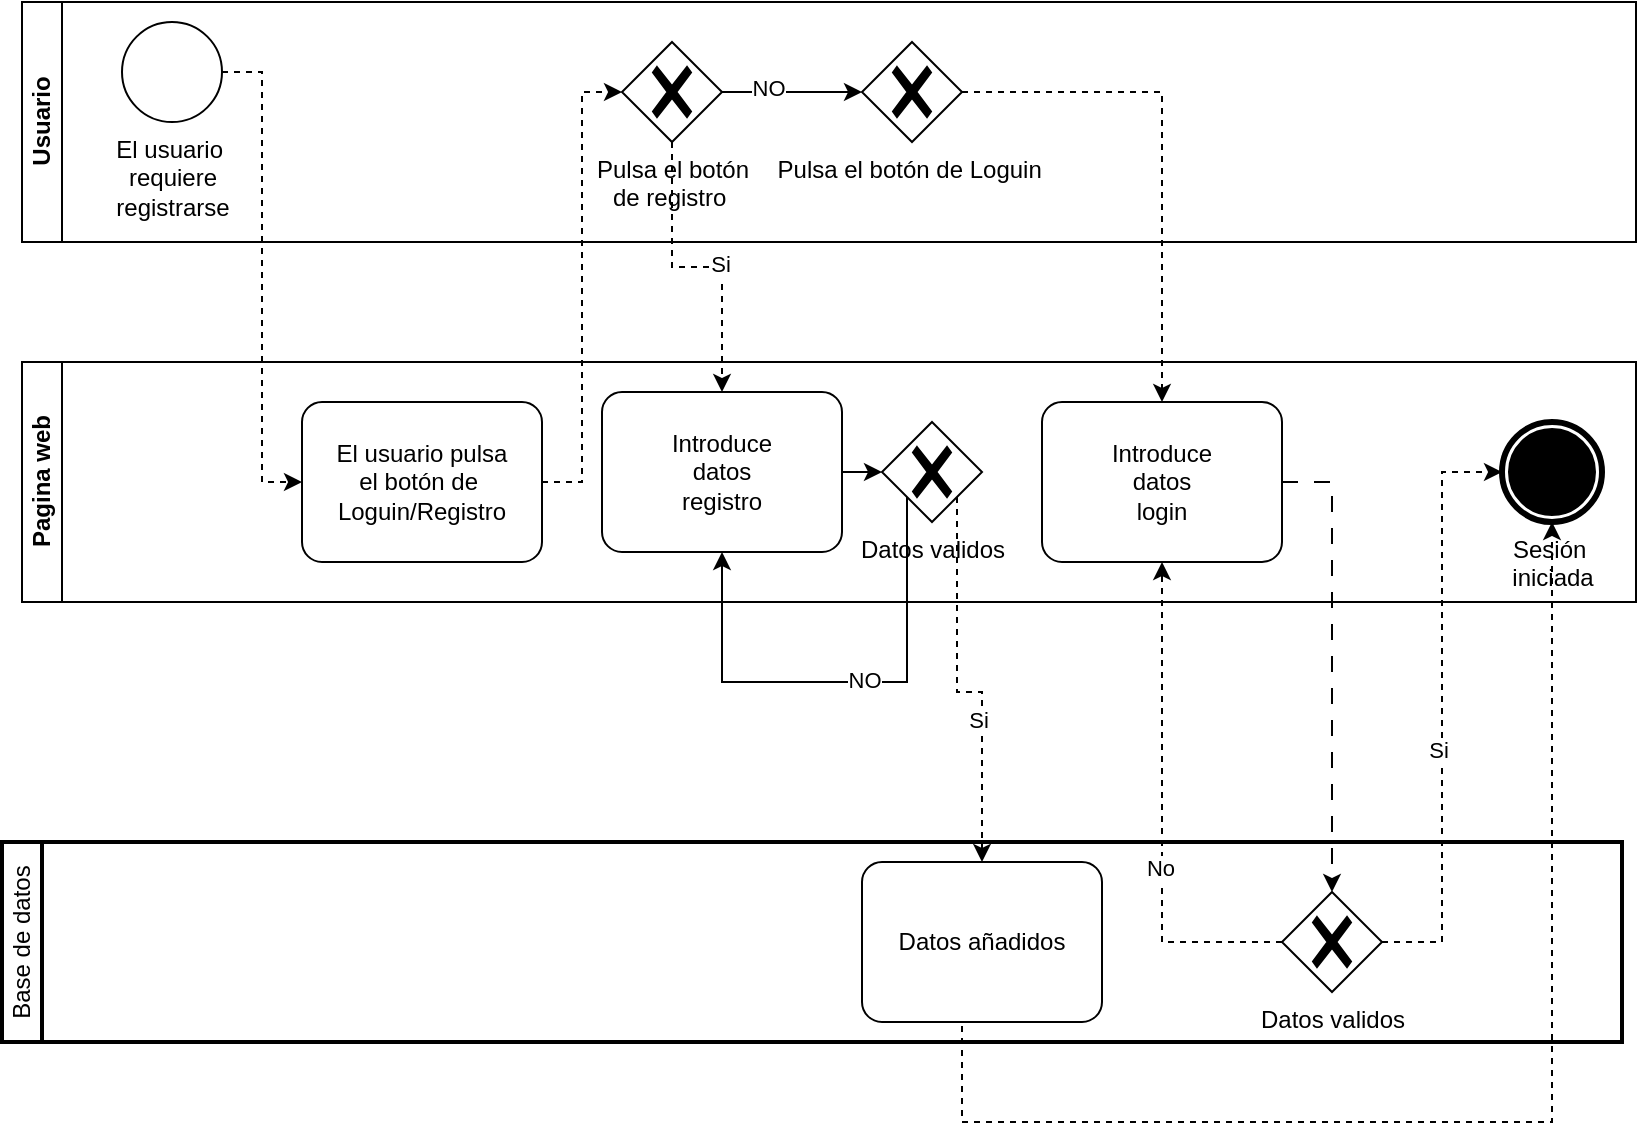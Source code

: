 <mxfile version="24.2.3" type="device">
  <diagram name="Página-1" id="0SeqWyHHG15l9BgGzYhG">
    <mxGraphModel dx="1258" dy="777" grid="1" gridSize="10" guides="1" tooltips="1" connect="1" arrows="1" fold="1" page="1" pageScale="1" pageWidth="827" pageHeight="1169" math="0" shadow="0">
      <root>
        <mxCell id="0" />
        <mxCell id="1" parent="0" />
        <mxCell id="dZsoKdkt2LSGwNKG-obv-9" value="Usuario" style="swimlane;html=1;startSize=20;horizontal=0;" vertex="1" parent="1">
          <mxGeometry x="10" y="50" width="807" height="120" as="geometry" />
        </mxCell>
        <mxCell id="dZsoKdkt2LSGwNKG-obv-5" value="El usuario&amp;nbsp;&lt;div&gt;requiere&lt;div&gt;registrarse&lt;/div&gt;&lt;/div&gt;" style="points=[[0.145,0.145,0],[0.5,0,0],[0.855,0.145,0],[1,0.5,0],[0.855,0.855,0],[0.5,1,0],[0.145,0.855,0],[0,0.5,0]];shape=mxgraph.bpmn.event;html=1;verticalLabelPosition=bottom;labelBackgroundColor=#ffffff;verticalAlign=top;align=center;perimeter=ellipsePerimeter;outlineConnect=0;aspect=fixed;outline=standard;symbol=general;" vertex="1" parent="dZsoKdkt2LSGwNKG-obv-9">
          <mxGeometry x="50" y="10" width="50" height="50" as="geometry" />
        </mxCell>
        <mxCell id="dZsoKdkt2LSGwNKG-obv-25" value="Pulsa el botón&lt;div&gt;de registro&amp;nbsp;&lt;/div&gt;" style="points=[[0.25,0.25,0],[0.5,0,0],[0.75,0.25,0],[1,0.5,0],[0.75,0.75,0],[0.5,1,0],[0.25,0.75,0],[0,0.5,0]];shape=mxgraph.bpmn.gateway2;html=1;verticalLabelPosition=bottom;labelBackgroundColor=#ffffff;verticalAlign=top;align=center;perimeter=rhombusPerimeter;outlineConnect=0;outline=none;symbol=none;gwType=exclusive;" vertex="1" parent="dZsoKdkt2LSGwNKG-obv-9">
          <mxGeometry x="300" y="20" width="50" height="50" as="geometry" />
        </mxCell>
        <mxCell id="dZsoKdkt2LSGwNKG-obv-28" value="Pulsa el botón de Loguin&amp;nbsp;" style="points=[[0.25,0.25,0],[0.5,0,0],[0.75,0.25,0],[1,0.5,0],[0.75,0.75,0],[0.5,1,0],[0.25,0.75,0],[0,0.5,0]];shape=mxgraph.bpmn.gateway2;html=1;verticalLabelPosition=bottom;labelBackgroundColor=#ffffff;verticalAlign=top;align=center;perimeter=rhombusPerimeter;outlineConnect=0;outline=none;symbol=none;gwType=exclusive;" vertex="1" parent="dZsoKdkt2LSGwNKG-obv-9">
          <mxGeometry x="420" y="20" width="50" height="50" as="geometry" />
        </mxCell>
        <mxCell id="dZsoKdkt2LSGwNKG-obv-29" style="edgeStyle=orthogonalEdgeStyle;rounded=0;orthogonalLoop=1;jettySize=auto;html=1;exitX=1;exitY=0.5;exitDx=0;exitDy=0;exitPerimeter=0;entryX=0;entryY=0.5;entryDx=0;entryDy=0;entryPerimeter=0;" edge="1" parent="dZsoKdkt2LSGwNKG-obv-9" source="dZsoKdkt2LSGwNKG-obv-25" target="dZsoKdkt2LSGwNKG-obv-28">
          <mxGeometry relative="1" as="geometry" />
        </mxCell>
        <mxCell id="dZsoKdkt2LSGwNKG-obv-30" value="NO" style="edgeLabel;html=1;align=center;verticalAlign=middle;resizable=0;points=[];" vertex="1" connectable="0" parent="dZsoKdkt2LSGwNKG-obv-29">
          <mxGeometry x="-0.36" y="2" relative="1" as="geometry">
            <mxPoint as="offset" />
          </mxGeometry>
        </mxCell>
        <mxCell id="dZsoKdkt2LSGwNKG-obv-27" style="edgeStyle=orthogonalEdgeStyle;rounded=0;orthogonalLoop=1;jettySize=auto;html=1;exitX=1;exitY=0.5;exitDx=0;exitDy=0;exitPerimeter=0;entryX=0;entryY=0.5;entryDx=0;entryDy=0;entryPerimeter=0;dashed=1;" edge="1" parent="1" source="dZsoKdkt2LSGwNKG-obv-5" target="dZsoKdkt2LSGwNKG-obv-31">
          <mxGeometry relative="1" as="geometry">
            <mxPoint x="310" y="280" as="targetPoint" />
          </mxGeometry>
        </mxCell>
        <mxCell id="dZsoKdkt2LSGwNKG-obv-33" style="edgeStyle=orthogonalEdgeStyle;rounded=0;orthogonalLoop=1;jettySize=auto;html=1;exitX=1;exitY=0.5;exitDx=0;exitDy=0;exitPerimeter=0;entryX=0;entryY=0.5;entryDx=0;entryDy=0;entryPerimeter=0;dashed=1;" edge="1" parent="1" source="dZsoKdkt2LSGwNKG-obv-31" target="dZsoKdkt2LSGwNKG-obv-25">
          <mxGeometry relative="1" as="geometry" />
        </mxCell>
        <mxCell id="dZsoKdkt2LSGwNKG-obv-35" style="edgeStyle=orthogonalEdgeStyle;rounded=0;orthogonalLoop=1;jettySize=auto;html=1;exitX=0.5;exitY=1;exitDx=0;exitDy=0;exitPerimeter=0;dashed=1;" edge="1" parent="1" source="dZsoKdkt2LSGwNKG-obv-25" target="dZsoKdkt2LSGwNKG-obv-34">
          <mxGeometry relative="1" as="geometry" />
        </mxCell>
        <mxCell id="dZsoKdkt2LSGwNKG-obv-36" value="Si" style="edgeLabel;html=1;align=center;verticalAlign=middle;resizable=0;points=[];" vertex="1" connectable="0" parent="dZsoKdkt2LSGwNKG-obv-35">
          <mxGeometry x="0.151" y="2" relative="1" as="geometry">
            <mxPoint as="offset" />
          </mxGeometry>
        </mxCell>
        <mxCell id="dZsoKdkt2LSGwNKG-obv-10" value="Pagina web" style="swimlane;html=1;startSize=20;horizontal=0;" vertex="1" parent="1">
          <mxGeometry x="10" y="230" width="807" height="120" as="geometry" />
        </mxCell>
        <mxCell id="dZsoKdkt2LSGwNKG-obv-31" value="&lt;span style=&quot;text-wrap: nowrap; background-color: rgb(255, 255, 255);&quot;&gt;El usuario pulsa&lt;/span&gt;&lt;div style=&quot;text-wrap: nowrap;&quot;&gt;el botón de&amp;nbsp;&lt;/div&gt;&lt;div style=&quot;text-wrap: nowrap;&quot;&gt;Loguin/Registro&lt;/div&gt;" style="points=[[0.25,0,0],[0.5,0,0],[0.75,0,0],[1,0.25,0],[1,0.5,0],[1,0.75,0],[0.75,1,0],[0.5,1,0],[0.25,1,0],[0,0.75,0],[0,0.5,0],[0,0.25,0]];shape=mxgraph.bpmn.task;whiteSpace=wrap;rectStyle=rounded;size=10;html=1;container=1;expand=0;collapsible=0;taskMarker=abstract;" vertex="1" parent="dZsoKdkt2LSGwNKG-obv-10">
          <mxGeometry x="140" y="20" width="120" height="80" as="geometry" />
        </mxCell>
        <mxCell id="dZsoKdkt2LSGwNKG-obv-34" value="Introduce&lt;div&gt;datos&lt;/div&gt;&lt;div&gt;registro&lt;/div&gt;" style="points=[[0.25,0,0],[0.5,0,0],[0.75,0,0],[1,0.25,0],[1,0.5,0],[1,0.75,0],[0.75,1,0],[0.5,1,0],[0.25,1,0],[0,0.75,0],[0,0.5,0],[0,0.25,0]];shape=mxgraph.bpmn.task;whiteSpace=wrap;rectStyle=rounded;size=10;html=1;container=1;expand=0;collapsible=0;taskMarker=abstract;" vertex="1" parent="dZsoKdkt2LSGwNKG-obv-10">
          <mxGeometry x="290" y="15" width="120" height="80" as="geometry" />
        </mxCell>
        <mxCell id="dZsoKdkt2LSGwNKG-obv-37" value="Datos validos" style="points=[[0.25,0.25,0],[0.5,0,0],[0.75,0.25,0],[1,0.5,0],[0.75,0.75,0],[0.5,1,0],[0.25,0.75,0],[0,0.5,0]];shape=mxgraph.bpmn.gateway2;html=1;verticalLabelPosition=bottom;labelBackgroundColor=#ffffff;verticalAlign=top;align=center;perimeter=rhombusPerimeter;outlineConnect=0;outline=none;symbol=none;gwType=exclusive;" vertex="1" parent="dZsoKdkt2LSGwNKG-obv-10">
          <mxGeometry x="430" y="30" width="50" height="50" as="geometry" />
        </mxCell>
        <mxCell id="dZsoKdkt2LSGwNKG-obv-38" style="edgeStyle=orthogonalEdgeStyle;rounded=0;orthogonalLoop=1;jettySize=auto;html=1;exitX=1;exitY=0.5;exitDx=0;exitDy=0;exitPerimeter=0;entryX=0;entryY=0.5;entryDx=0;entryDy=0;entryPerimeter=0;" edge="1" parent="dZsoKdkt2LSGwNKG-obv-10" source="dZsoKdkt2LSGwNKG-obv-34" target="dZsoKdkt2LSGwNKG-obv-37">
          <mxGeometry relative="1" as="geometry" />
        </mxCell>
        <mxCell id="dZsoKdkt2LSGwNKG-obv-39" style="edgeStyle=orthogonalEdgeStyle;rounded=0;orthogonalLoop=1;jettySize=auto;html=1;exitX=0.25;exitY=0.75;exitDx=0;exitDy=0;exitPerimeter=0;entryX=0.5;entryY=1;entryDx=0;entryDy=0;entryPerimeter=0;" edge="1" parent="dZsoKdkt2LSGwNKG-obv-10" source="dZsoKdkt2LSGwNKG-obv-37" target="dZsoKdkt2LSGwNKG-obv-34">
          <mxGeometry relative="1" as="geometry">
            <Array as="points">
              <mxPoint x="443" y="160" />
              <mxPoint x="350" y="160" />
            </Array>
          </mxGeometry>
        </mxCell>
        <mxCell id="dZsoKdkt2LSGwNKG-obv-40" value="NO" style="edgeLabel;html=1;align=center;verticalAlign=middle;resizable=0;points=[];" vertex="1" connectable="0" parent="dZsoKdkt2LSGwNKG-obv-39">
          <mxGeometry x="-0.09" y="-1" relative="1" as="geometry">
            <mxPoint as="offset" />
          </mxGeometry>
        </mxCell>
        <mxCell id="dZsoKdkt2LSGwNKG-obv-41" value="Introduce&lt;div&gt;datos&lt;/div&gt;&lt;div&gt;login&lt;/div&gt;" style="points=[[0.25,0,0],[0.5,0,0],[0.75,0,0],[1,0.25,0],[1,0.5,0],[1,0.75,0],[0.75,1,0],[0.5,1,0],[0.25,1,0],[0,0.75,0],[0,0.5,0],[0,0.25,0]];shape=mxgraph.bpmn.task;whiteSpace=wrap;rectStyle=rounded;size=10;html=1;container=1;expand=0;collapsible=0;taskMarker=abstract;" vertex="1" parent="dZsoKdkt2LSGwNKG-obv-10">
          <mxGeometry x="510" y="20" width="120" height="80" as="geometry" />
        </mxCell>
        <mxCell id="dZsoKdkt2LSGwNKG-obv-43" value="Sesión&amp;nbsp;&lt;div&gt;iniciada&lt;/div&gt;" style="points=[[0.145,0.145,0],[0.5,0,0],[0.855,0.145,0],[1,0.5,0],[0.855,0.855,0],[0.5,1,0],[0.145,0.855,0],[0,0.5,0]];shape=mxgraph.bpmn.event;html=1;verticalLabelPosition=bottom;labelBackgroundColor=#ffffff;verticalAlign=top;align=center;perimeter=ellipsePerimeter;outlineConnect=0;aspect=fixed;outline=end;symbol=terminate;" vertex="1" parent="dZsoKdkt2LSGwNKG-obv-10">
          <mxGeometry x="740" y="30" width="50" height="50" as="geometry" />
        </mxCell>
        <mxCell id="dZsoKdkt2LSGwNKG-obv-42" style="edgeStyle=orthogonalEdgeStyle;rounded=0;orthogonalLoop=1;jettySize=auto;html=1;exitX=1;exitY=0.5;exitDx=0;exitDy=0;exitPerimeter=0;dashed=1;" edge="1" parent="1" source="dZsoKdkt2LSGwNKG-obv-28" target="dZsoKdkt2LSGwNKG-obv-41">
          <mxGeometry relative="1" as="geometry" />
        </mxCell>
        <mxCell id="dZsoKdkt2LSGwNKG-obv-55" value="Base de datos" style="swimlane;html=1;startSize=20;fontStyle=0;collapsible=0;horizontal=0;swimlaneLine=1;swimlaneFillColor=#ffffff;strokeWidth=2;whiteSpace=wrap;" vertex="1" parent="1">
          <mxGeometry y="470" width="810" height="100" as="geometry" />
        </mxCell>
        <mxCell id="dZsoKdkt2LSGwNKG-obv-56" value="Datos añadidos" style="points=[[0.25,0,0],[0.5,0,0],[0.75,0,0],[1,0.25,0],[1,0.5,0],[1,0.75,0],[0.75,1,0],[0.5,1,0],[0.25,1,0],[0,0.75,0],[0,0.5,0],[0,0.25,0]];shape=mxgraph.bpmn.task;whiteSpace=wrap;rectStyle=rounded;size=10;html=1;container=1;expand=0;collapsible=0;taskMarker=abstract;" vertex="1" parent="dZsoKdkt2LSGwNKG-obv-55">
          <mxGeometry x="430" y="10" width="120" height="80" as="geometry" />
        </mxCell>
        <mxCell id="dZsoKdkt2LSGwNKG-obv-49" value="Datos validos" style="points=[[0.25,0.25,0],[0.5,0,0],[0.75,0.25,0],[1,0.5,0],[0.75,0.75,0],[0.5,1,0],[0.25,0.75,0],[0,0.5,0]];shape=mxgraph.bpmn.gateway2;html=1;verticalLabelPosition=bottom;labelBackgroundColor=#ffffff;verticalAlign=top;align=center;perimeter=rhombusPerimeter;outlineConnect=0;outline=none;symbol=none;gwType=exclusive;" vertex="1" parent="dZsoKdkt2LSGwNKG-obv-55">
          <mxGeometry x="640" y="25" width="50" height="50" as="geometry" />
        </mxCell>
        <mxCell id="dZsoKdkt2LSGwNKG-obv-58" style="edgeStyle=orthogonalEdgeStyle;rounded=0;orthogonalLoop=1;jettySize=auto;html=1;exitX=0.75;exitY=0.75;exitDx=0;exitDy=0;exitPerimeter=0;entryX=0.5;entryY=0;entryDx=0;entryDy=0;entryPerimeter=0;dashed=1;" edge="1" parent="1" source="dZsoKdkt2LSGwNKG-obv-37" target="dZsoKdkt2LSGwNKG-obv-56">
          <mxGeometry relative="1" as="geometry" />
        </mxCell>
        <mxCell id="dZsoKdkt2LSGwNKG-obv-59" value="Si" style="edgeLabel;html=1;align=center;verticalAlign=middle;resizable=0;points=[];" vertex="1" connectable="0" parent="dZsoKdkt2LSGwNKG-obv-58">
          <mxGeometry x="0.269" y="-2" relative="1" as="geometry">
            <mxPoint as="offset" />
          </mxGeometry>
        </mxCell>
        <mxCell id="dZsoKdkt2LSGwNKG-obv-51" style="edgeStyle=orthogonalEdgeStyle;rounded=0;orthogonalLoop=1;jettySize=auto;html=1;exitX=1;exitY=0.5;exitDx=0;exitDy=0;exitPerimeter=0;entryX=0;entryY=0.5;entryDx=0;entryDy=0;entryPerimeter=0;dashed=1;" edge="1" parent="1" source="dZsoKdkt2LSGwNKG-obv-49" target="dZsoKdkt2LSGwNKG-obv-43">
          <mxGeometry relative="1" as="geometry" />
        </mxCell>
        <mxCell id="dZsoKdkt2LSGwNKG-obv-52" value="Si" style="edgeLabel;html=1;align=center;verticalAlign=middle;resizable=0;points=[];" vertex="1" connectable="0" parent="dZsoKdkt2LSGwNKG-obv-51">
          <mxGeometry x="-0.143" y="2" relative="1" as="geometry">
            <mxPoint as="offset" />
          </mxGeometry>
        </mxCell>
        <mxCell id="dZsoKdkt2LSGwNKG-obv-53" style="edgeStyle=orthogonalEdgeStyle;rounded=0;orthogonalLoop=1;jettySize=auto;html=1;entryX=0.5;entryY=1;entryDx=0;entryDy=0;entryPerimeter=0;exitX=0;exitY=0.5;exitDx=0;exitDy=0;exitPerimeter=0;dashed=1;" edge="1" parent="1" source="dZsoKdkt2LSGwNKG-obv-49" target="dZsoKdkt2LSGwNKG-obv-41">
          <mxGeometry relative="1" as="geometry">
            <mxPoint x="610" y="505" as="sourcePoint" />
            <Array as="points">
              <mxPoint x="580" y="520" />
            </Array>
          </mxGeometry>
        </mxCell>
        <mxCell id="dZsoKdkt2LSGwNKG-obv-54" value="No" style="edgeLabel;html=1;align=center;verticalAlign=middle;resizable=0;points=[];" vertex="1" connectable="0" parent="dZsoKdkt2LSGwNKG-obv-53">
          <mxGeometry x="-0.219" y="1" relative="1" as="geometry">
            <mxPoint as="offset" />
          </mxGeometry>
        </mxCell>
        <mxCell id="dZsoKdkt2LSGwNKG-obv-61" style="edgeStyle=orthogonalEdgeStyle;rounded=0;orthogonalLoop=1;jettySize=auto;html=1;exitX=1;exitY=0.5;exitDx=0;exitDy=0;exitPerimeter=0;entryX=0.5;entryY=0;entryDx=0;entryDy=0;entryPerimeter=0;dashed=1;dashPattern=8 8;" edge="1" parent="1" source="dZsoKdkt2LSGwNKG-obv-41" target="dZsoKdkt2LSGwNKG-obv-49">
          <mxGeometry relative="1" as="geometry" />
        </mxCell>
        <mxCell id="dZsoKdkt2LSGwNKG-obv-62" style="edgeStyle=orthogonalEdgeStyle;rounded=0;orthogonalLoop=1;jettySize=auto;html=1;exitX=0.5;exitY=1;exitDx=0;exitDy=0;exitPerimeter=0;dashed=1;" edge="1" parent="1" source="dZsoKdkt2LSGwNKG-obv-56" target="dZsoKdkt2LSGwNKG-obv-43">
          <mxGeometry relative="1" as="geometry">
            <Array as="points">
              <mxPoint x="480" y="610" />
              <mxPoint x="775" y="610" />
            </Array>
          </mxGeometry>
        </mxCell>
      </root>
    </mxGraphModel>
  </diagram>
</mxfile>
